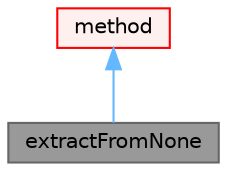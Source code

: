 digraph "extractFromNone"
{
 // LATEX_PDF_SIZE
  bgcolor="transparent";
  edge [fontname=Helvetica,fontsize=10,labelfontname=Helvetica,labelfontsize=10];
  node [fontname=Helvetica,fontsize=10,shape=box,height=0.2,width=0.4];
  Node1 [id="Node000001",label="extractFromNone",height=0.2,width=0.4,color="gray40", fillcolor="grey60", style="filled", fontcolor="black",tooltip="Run-time selectable surface feature extraction - no extraction. Primarily useful with self-intersecti..."];
  Node2 -> Node1 [id="edge1_Node000001_Node000002",dir="back",color="steelblue1",style="solid",tooltip=" "];
  Node2 [id="Node000002",label="method",height=0.2,width=0.4,color="red", fillcolor="#FFF0F0", style="filled",URL="$classFoam_1_1surfaceFeaturesExtraction_1_1method.html",tooltip="Abstract base for run-time selectable surface feature extraction methods."];
}

